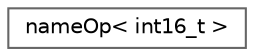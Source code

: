 digraph "Graphical Class Hierarchy"
{
 // LATEX_PDF_SIZE
  bgcolor="transparent";
  edge [fontname=Helvetica,fontsize=10,labelfontname=Helvetica,labelfontsize=10];
  node [fontname=Helvetica,fontsize=10,shape=box,height=0.2,width=0.4];
  rankdir="LR";
  Node0 [id="Node000000",label="nameOp\< int16_t \>",height=0.2,width=0.4,color="grey40", fillcolor="white", style="filled",URL="$structFoam_1_1nameOp_3_01int16__t_01_4.html",tooltip=" "];
}
